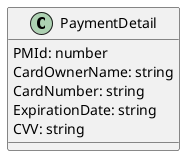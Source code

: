 
@startuml
class PaymentDetail {
  PMId: number
  CardOwnerName: string
  CardNumber: string
  ExpirationDate: string
  CVV: string
}
@enduml
